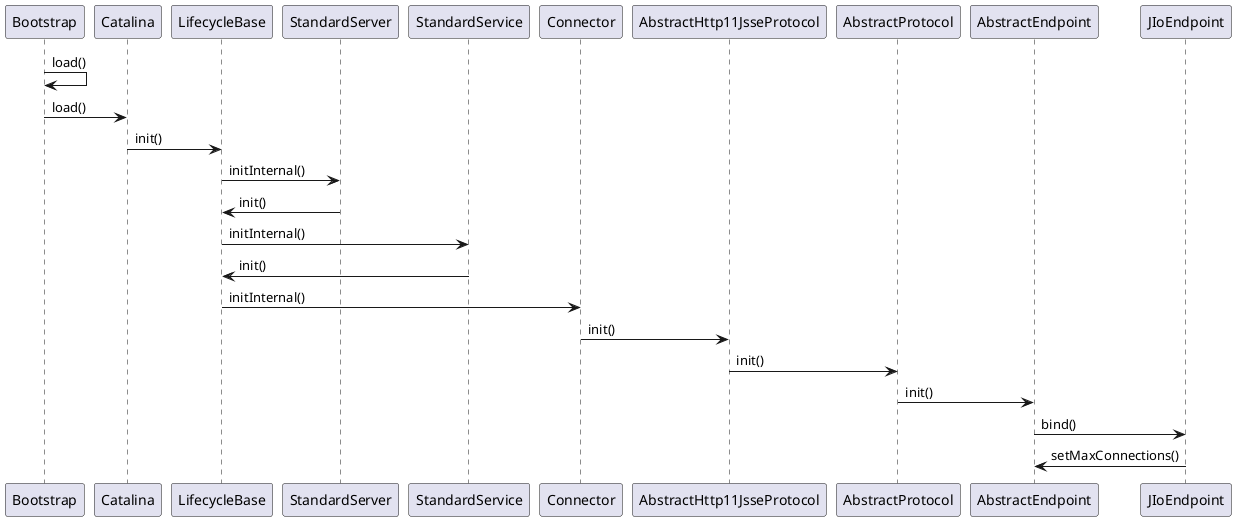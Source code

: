 @startuml
Bootstrap -> Bootstrap :load()
 Bootstrap -> Catalina :load()
 Catalina -> LifecycleBase :init()
 LifecycleBase -> StandardServer :initInternal()
 StandardServer -> LifecycleBase :init()
 LifecycleBase -> StandardService :initInternal()
 StandardService -> LifecycleBase :init()
 LifecycleBase -> Connector :initInternal()
 Connector -> AbstractHttp11JsseProtocol :init()
 AbstractHttp11JsseProtocol -> AbstractProtocol :init()
 AbstractProtocol -> AbstractEndpoint :init()
 AbstractEndpoint -> JIoEndpoint :bind()
 JIoEndpoint -> AbstractEndpoint :setMaxConnections()
@enduml